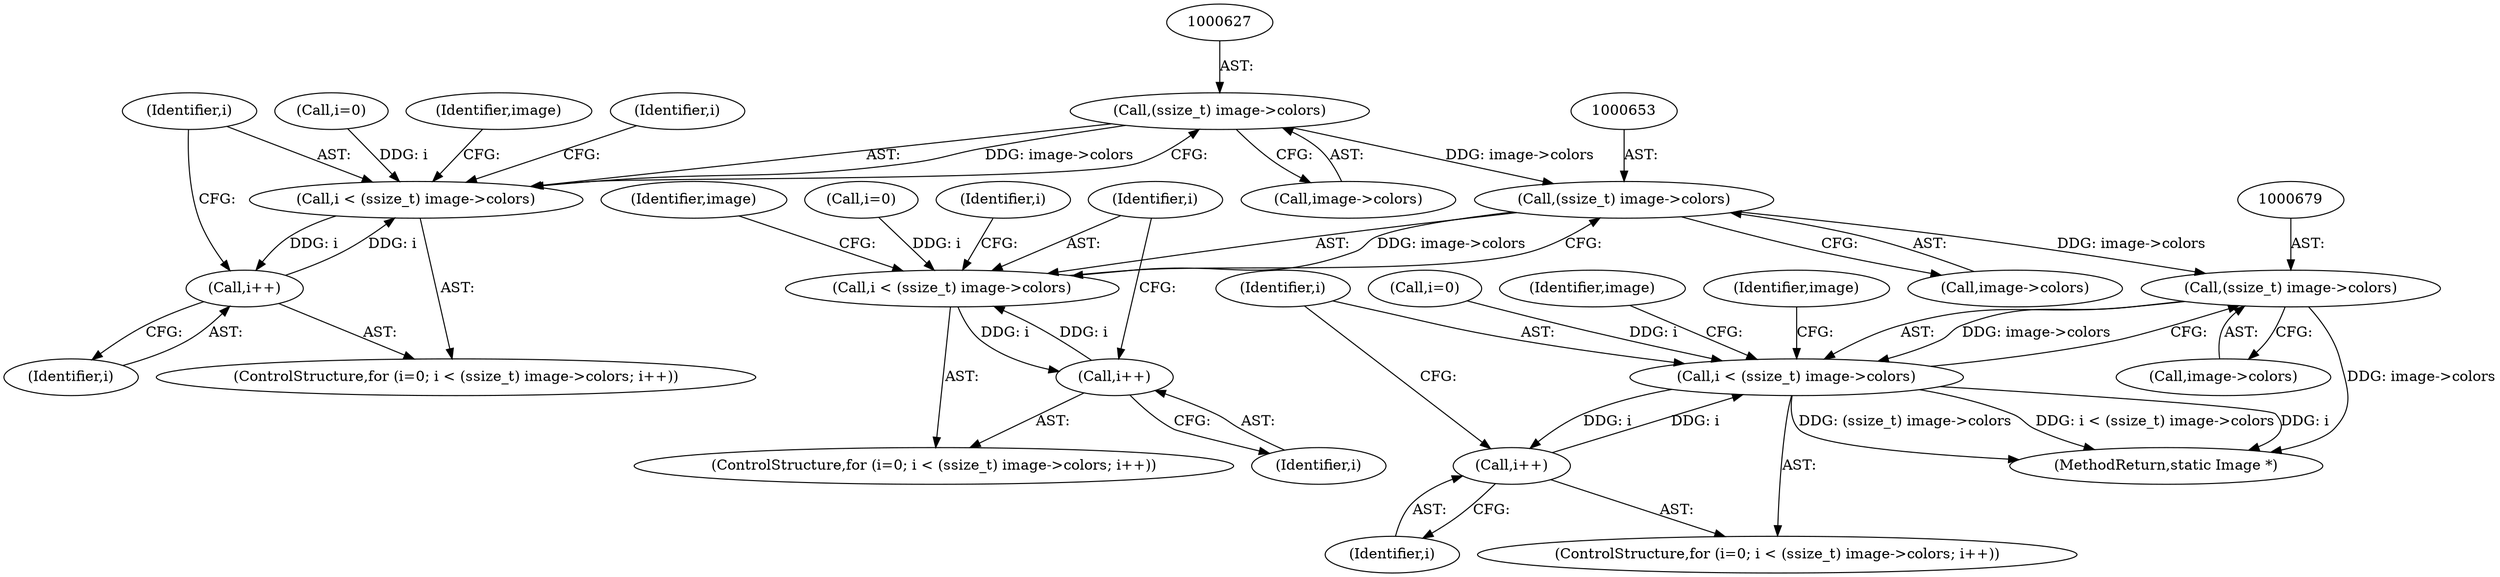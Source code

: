 digraph "0_ImageMagick_f6e9d0d9955e85bdd7540b251cd50d598dacc5e6_48@pointer" {
"1000626" [label="(Call,(ssize_t) image->colors)"];
"1000624" [label="(Call,i < (ssize_t) image->colors)"];
"1000631" [label="(Call,i++)"];
"1000652" [label="(Call,(ssize_t) image->colors)"];
"1000650" [label="(Call,i < (ssize_t) image->colors)"];
"1000657" [label="(Call,i++)"];
"1000678" [label="(Call,(ssize_t) image->colors)"];
"1000676" [label="(Call,i < (ssize_t) image->colors)"];
"1000683" [label="(Call,i++)"];
"1000673" [label="(Call,i=0)"];
"1000654" [label="(Call,image->colors)"];
"1000646" [label="(ControlStructure,for (i=0; i < (ssize_t) image->colors; i++))"];
"1000689" [label="(Identifier,image)"];
"1000620" [label="(ControlStructure,for (i=0; i < (ssize_t) image->colors; i++))"];
"1000632" [label="(Identifier,i)"];
"1000621" [label="(Call,i=0)"];
"1000652" [label="(Call,(ssize_t) image->colors)"];
"1000637" [label="(Identifier,image)"];
"1000680" [label="(Call,image->colors)"];
"1000628" [label="(Call,image->colors)"];
"1000678" [label="(Call,(ssize_t) image->colors)"];
"1000663" [label="(Identifier,image)"];
"1000676" [label="(Call,i < (ssize_t) image->colors)"];
"1000631" [label="(Call,i++)"];
"1000624" [label="(Call,i < (ssize_t) image->colors)"];
"1000700" [label="(Identifier,image)"];
"1000626" [label="(Call,(ssize_t) image->colors)"];
"1000650" [label="(Call,i < (ssize_t) image->colors)"];
"1000683" [label="(Call,i++)"];
"1000647" [label="(Call,i=0)"];
"1000674" [label="(Identifier,i)"];
"1000672" [label="(ControlStructure,for (i=0; i < (ssize_t) image->colors; i++))"];
"1000625" [label="(Identifier,i)"];
"1001024" [label="(MethodReturn,static Image *)"];
"1000684" [label="(Identifier,i)"];
"1000648" [label="(Identifier,i)"];
"1000651" [label="(Identifier,i)"];
"1000657" [label="(Call,i++)"];
"1000658" [label="(Identifier,i)"];
"1000677" [label="(Identifier,i)"];
"1000626" -> "1000624"  [label="AST: "];
"1000626" -> "1000628"  [label="CFG: "];
"1000627" -> "1000626"  [label="AST: "];
"1000628" -> "1000626"  [label="AST: "];
"1000624" -> "1000626"  [label="CFG: "];
"1000626" -> "1000624"  [label="DDG: image->colors"];
"1000626" -> "1000652"  [label="DDG: image->colors"];
"1000624" -> "1000620"  [label="AST: "];
"1000625" -> "1000624"  [label="AST: "];
"1000637" -> "1000624"  [label="CFG: "];
"1000648" -> "1000624"  [label="CFG: "];
"1000621" -> "1000624"  [label="DDG: i"];
"1000631" -> "1000624"  [label="DDG: i"];
"1000624" -> "1000631"  [label="DDG: i"];
"1000631" -> "1000620"  [label="AST: "];
"1000631" -> "1000632"  [label="CFG: "];
"1000632" -> "1000631"  [label="AST: "];
"1000625" -> "1000631"  [label="CFG: "];
"1000652" -> "1000650"  [label="AST: "];
"1000652" -> "1000654"  [label="CFG: "];
"1000653" -> "1000652"  [label="AST: "];
"1000654" -> "1000652"  [label="AST: "];
"1000650" -> "1000652"  [label="CFG: "];
"1000652" -> "1000650"  [label="DDG: image->colors"];
"1000652" -> "1000678"  [label="DDG: image->colors"];
"1000650" -> "1000646"  [label="AST: "];
"1000651" -> "1000650"  [label="AST: "];
"1000663" -> "1000650"  [label="CFG: "];
"1000674" -> "1000650"  [label="CFG: "];
"1000647" -> "1000650"  [label="DDG: i"];
"1000657" -> "1000650"  [label="DDG: i"];
"1000650" -> "1000657"  [label="DDG: i"];
"1000657" -> "1000646"  [label="AST: "];
"1000657" -> "1000658"  [label="CFG: "];
"1000658" -> "1000657"  [label="AST: "];
"1000651" -> "1000657"  [label="CFG: "];
"1000678" -> "1000676"  [label="AST: "];
"1000678" -> "1000680"  [label="CFG: "];
"1000679" -> "1000678"  [label="AST: "];
"1000680" -> "1000678"  [label="AST: "];
"1000676" -> "1000678"  [label="CFG: "];
"1000678" -> "1001024"  [label="DDG: image->colors"];
"1000678" -> "1000676"  [label="DDG: image->colors"];
"1000676" -> "1000672"  [label="AST: "];
"1000677" -> "1000676"  [label="AST: "];
"1000689" -> "1000676"  [label="CFG: "];
"1000700" -> "1000676"  [label="CFG: "];
"1000676" -> "1001024"  [label="DDG: (ssize_t) image->colors"];
"1000676" -> "1001024"  [label="DDG: i < (ssize_t) image->colors"];
"1000676" -> "1001024"  [label="DDG: i"];
"1000683" -> "1000676"  [label="DDG: i"];
"1000673" -> "1000676"  [label="DDG: i"];
"1000676" -> "1000683"  [label="DDG: i"];
"1000683" -> "1000672"  [label="AST: "];
"1000683" -> "1000684"  [label="CFG: "];
"1000684" -> "1000683"  [label="AST: "];
"1000677" -> "1000683"  [label="CFG: "];
}
